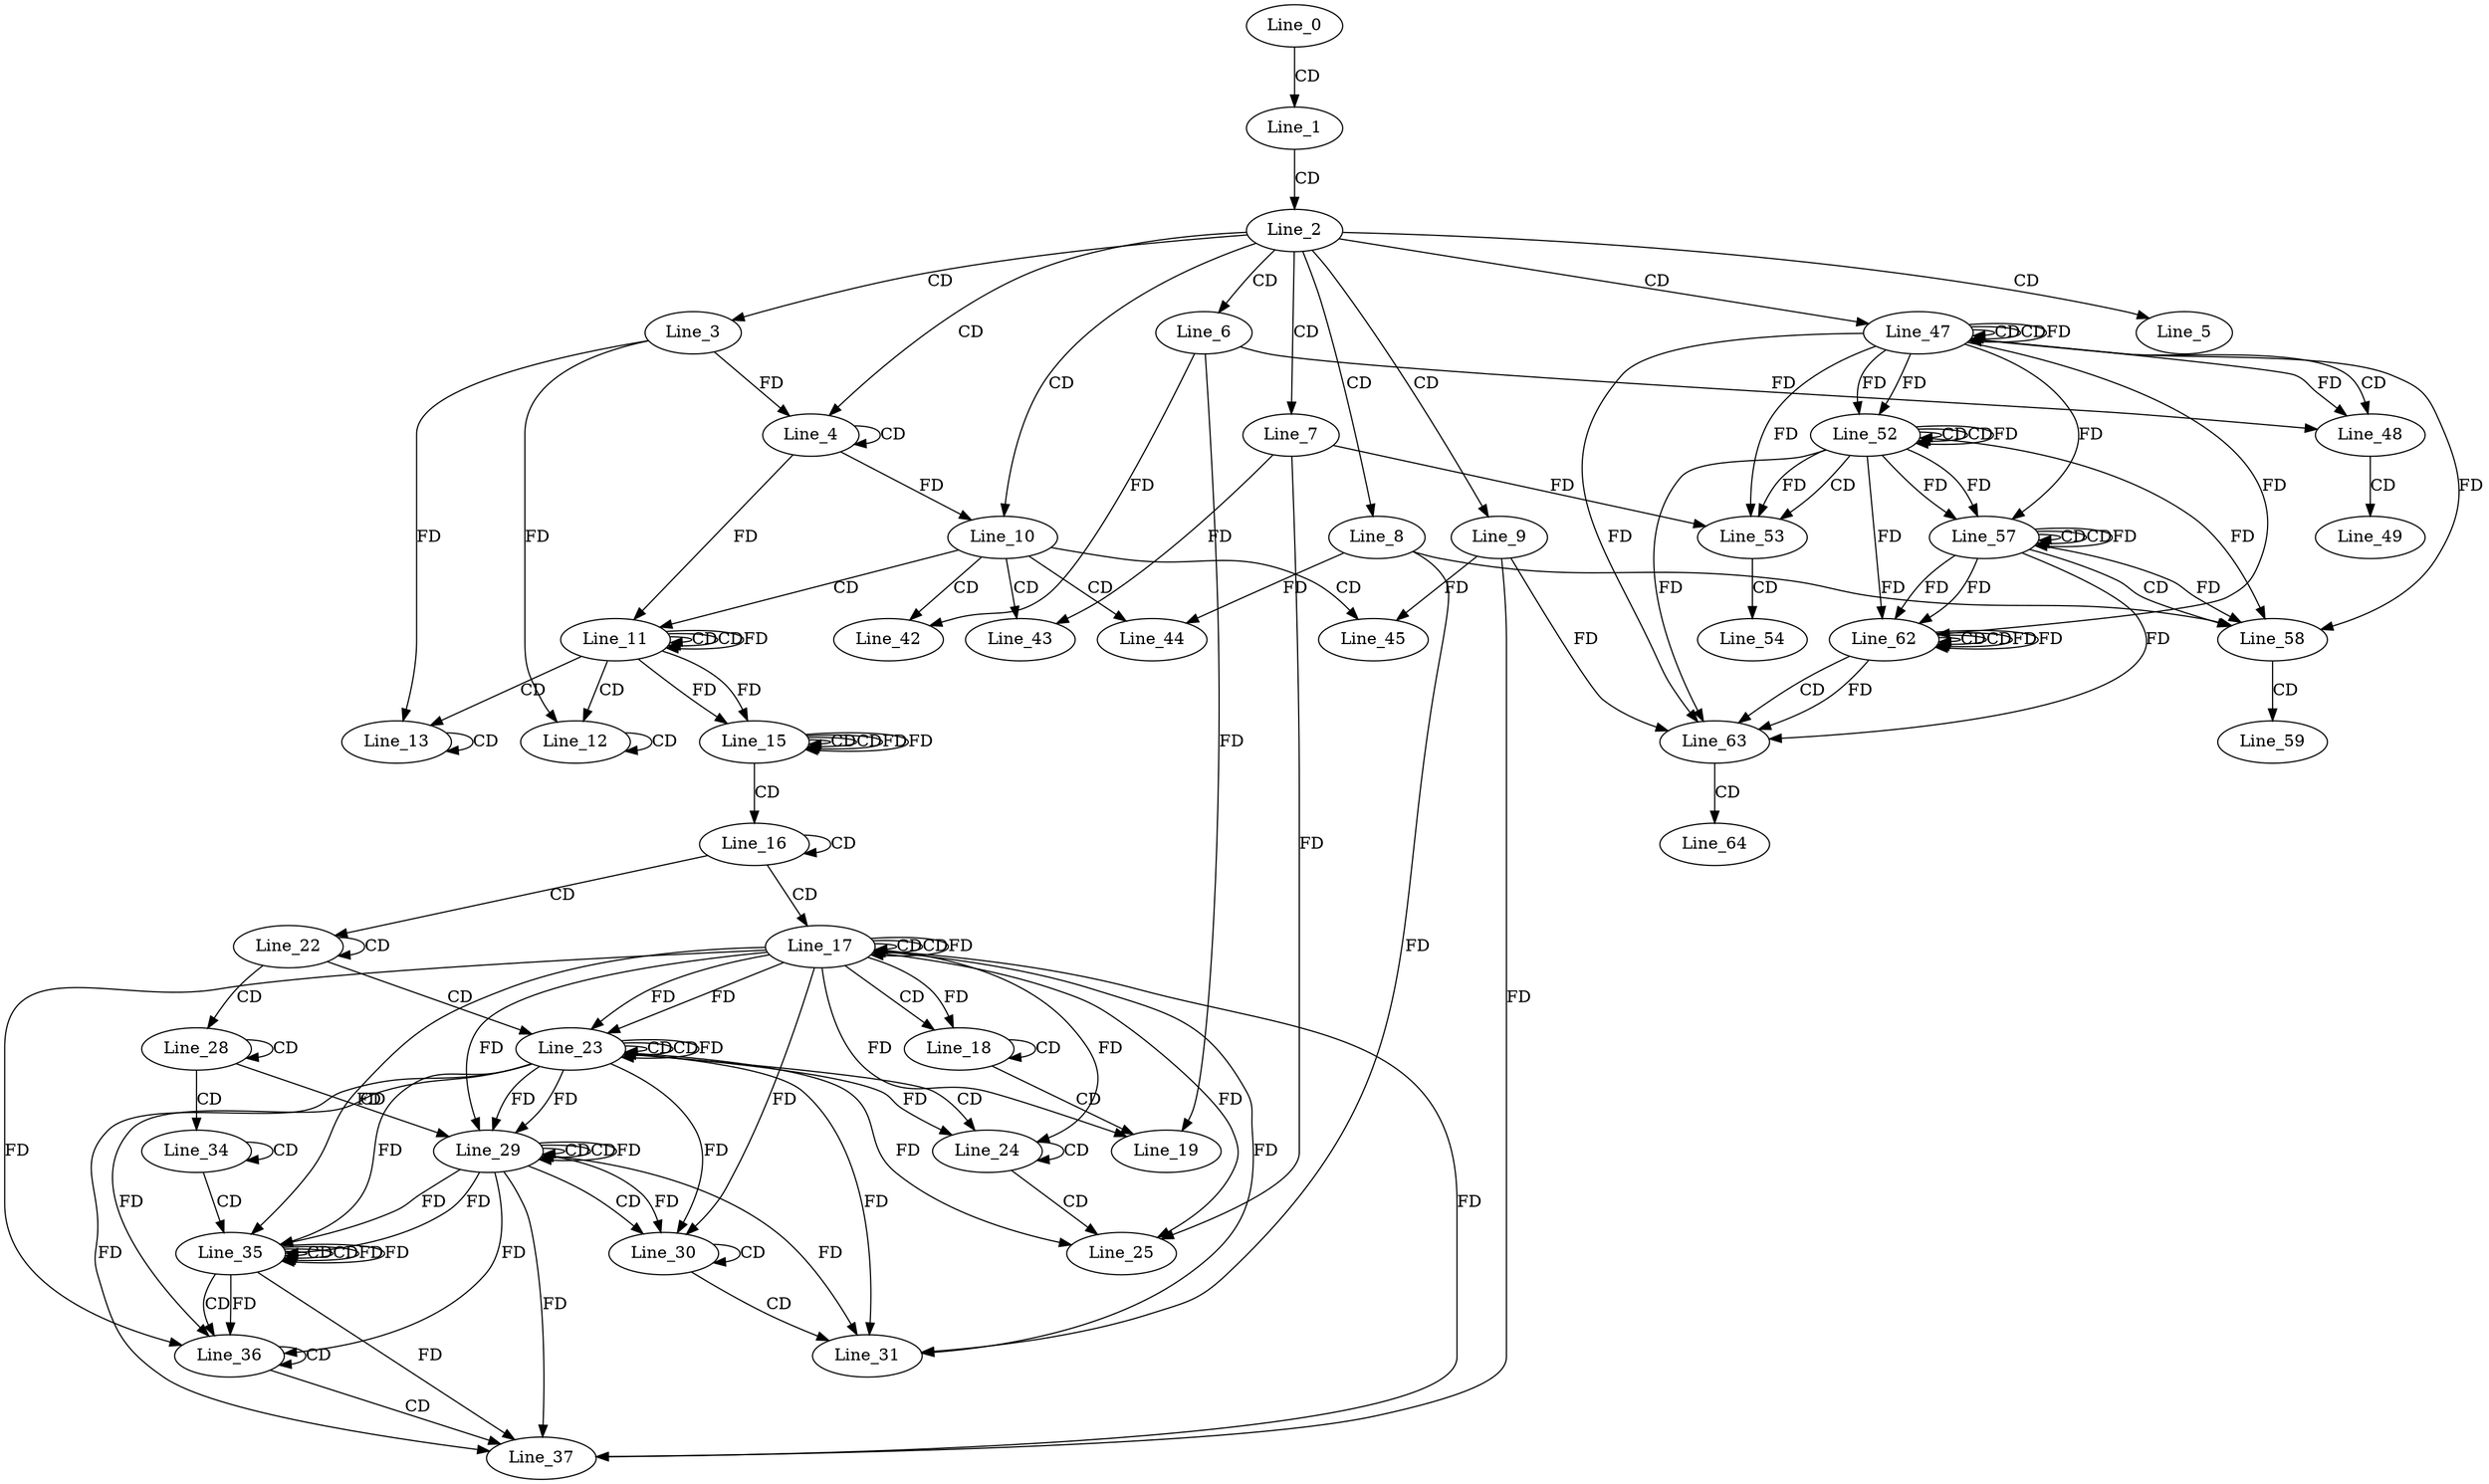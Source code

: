 digraph G {
  Line_0;
  Line_1;
  Line_2;
  Line_3;
  Line_4;
  Line_4;
  Line_5;
  Line_6;
  Line_7;
  Line_8;
  Line_9;
  Line_10;
  Line_11;
  Line_11;
  Line_11;
  Line_12;
  Line_12;
  Line_13;
  Line_13;
  Line_15;
  Line_15;
  Line_15;
  Line_16;
  Line_16;
  Line_17;
  Line_17;
  Line_17;
  Line_18;
  Line_18;
  Line_18;
  Line_19;
  Line_22;
  Line_22;
  Line_23;
  Line_23;
  Line_23;
  Line_24;
  Line_24;
  Line_24;
  Line_25;
  Line_28;
  Line_28;
  Line_29;
  Line_29;
  Line_29;
  Line_30;
  Line_30;
  Line_30;
  Line_31;
  Line_34;
  Line_34;
  Line_35;
  Line_35;
  Line_35;
  Line_36;
  Line_36;
  Line_36;
  Line_37;
  Line_42;
  Line_43;
  Line_44;
  Line_45;
  Line_47;
  Line_47;
  Line_47;
  Line_48;
  Line_48;
  Line_49;
  Line_52;
  Line_52;
  Line_52;
  Line_53;
  Line_53;
  Line_54;
  Line_57;
  Line_57;
  Line_57;
  Line_58;
  Line_58;
  Line_59;
  Line_62;
  Line_62;
  Line_62;
  Line_63;
  Line_63;
  Line_64;
  Line_0 -> Line_1 [ label="CD" ];
  Line_1 -> Line_2 [ label="CD" ];
  Line_2 -> Line_3 [ label="CD" ];
  Line_2 -> Line_4 [ label="CD" ];
  Line_4 -> Line_4 [ label="CD" ];
  Line_3 -> Line_4 [ label="FD" ];
  Line_2 -> Line_5 [ label="CD" ];
  Line_2 -> Line_6 [ label="CD" ];
  Line_2 -> Line_7 [ label="CD" ];
  Line_2 -> Line_8 [ label="CD" ];
  Line_2 -> Line_9 [ label="CD" ];
  Line_2 -> Line_10 [ label="CD" ];
  Line_4 -> Line_10 [ label="FD" ];
  Line_10 -> Line_11 [ label="CD" ];
  Line_11 -> Line_11 [ label="CD" ];
  Line_4 -> Line_11 [ label="FD" ];
  Line_11 -> Line_11 [ label="CD" ];
  Line_11 -> Line_11 [ label="FD" ];
  Line_11 -> Line_12 [ label="CD" ];
  Line_12 -> Line_12 [ label="CD" ];
  Line_3 -> Line_12 [ label="FD" ];
  Line_11 -> Line_13 [ label="CD" ];
  Line_13 -> Line_13 [ label="CD" ];
  Line_3 -> Line_13 [ label="FD" ];
  Line_15 -> Line_15 [ label="CD" ];
  Line_11 -> Line_15 [ label="FD" ];
  Line_15 -> Line_15 [ label="CD" ];
  Line_15 -> Line_15 [ label="FD" ];
  Line_11 -> Line_15 [ label="FD" ];
  Line_15 -> Line_16 [ label="CD" ];
  Line_16 -> Line_16 [ label="CD" ];
  Line_16 -> Line_17 [ label="CD" ];
  Line_17 -> Line_17 [ label="CD" ];
  Line_17 -> Line_17 [ label="CD" ];
  Line_17 -> Line_17 [ label="FD" ];
  Line_17 -> Line_18 [ label="CD" ];
  Line_18 -> Line_18 [ label="CD" ];
  Line_17 -> Line_18 [ label="FD" ];
  Line_18 -> Line_19 [ label="CD" ];
  Line_6 -> Line_19 [ label="FD" ];
  Line_17 -> Line_19 [ label="FD" ];
  Line_16 -> Line_22 [ label="CD" ];
  Line_22 -> Line_22 [ label="CD" ];
  Line_22 -> Line_23 [ label="CD" ];
  Line_23 -> Line_23 [ label="CD" ];
  Line_17 -> Line_23 [ label="FD" ];
  Line_23 -> Line_23 [ label="CD" ];
  Line_23 -> Line_23 [ label="FD" ];
  Line_17 -> Line_23 [ label="FD" ];
  Line_23 -> Line_24 [ label="CD" ];
  Line_24 -> Line_24 [ label="CD" ];
  Line_23 -> Line_24 [ label="FD" ];
  Line_17 -> Line_24 [ label="FD" ];
  Line_24 -> Line_25 [ label="CD" ];
  Line_7 -> Line_25 [ label="FD" ];
  Line_23 -> Line_25 [ label="FD" ];
  Line_17 -> Line_25 [ label="FD" ];
  Line_22 -> Line_28 [ label="CD" ];
  Line_28 -> Line_28 [ label="CD" ];
  Line_28 -> Line_29 [ label="CD" ];
  Line_29 -> Line_29 [ label="CD" ];
  Line_23 -> Line_29 [ label="FD" ];
  Line_29 -> Line_29 [ label="CD" ];
  Line_29 -> Line_29 [ label="FD" ];
  Line_23 -> Line_29 [ label="FD" ];
  Line_17 -> Line_29 [ label="FD" ];
  Line_29 -> Line_30 [ label="CD" ];
  Line_30 -> Line_30 [ label="CD" ];
  Line_29 -> Line_30 [ label="FD" ];
  Line_23 -> Line_30 [ label="FD" ];
  Line_17 -> Line_30 [ label="FD" ];
  Line_30 -> Line_31 [ label="CD" ];
  Line_8 -> Line_31 [ label="FD" ];
  Line_29 -> Line_31 [ label="FD" ];
  Line_23 -> Line_31 [ label="FD" ];
  Line_17 -> Line_31 [ label="FD" ];
  Line_28 -> Line_34 [ label="CD" ];
  Line_34 -> Line_34 [ label="CD" ];
  Line_34 -> Line_35 [ label="CD" ];
  Line_35 -> Line_35 [ label="CD" ];
  Line_29 -> Line_35 [ label="FD" ];
  Line_35 -> Line_35 [ label="CD" ];
  Line_35 -> Line_35 [ label="FD" ];
  Line_29 -> Line_35 [ label="FD" ];
  Line_23 -> Line_35 [ label="FD" ];
  Line_17 -> Line_35 [ label="FD" ];
  Line_35 -> Line_36 [ label="CD" ];
  Line_36 -> Line_36 [ label="CD" ];
  Line_35 -> Line_36 [ label="FD" ];
  Line_29 -> Line_36 [ label="FD" ];
  Line_23 -> Line_36 [ label="FD" ];
  Line_17 -> Line_36 [ label="FD" ];
  Line_36 -> Line_37 [ label="CD" ];
  Line_9 -> Line_37 [ label="FD" ];
  Line_35 -> Line_37 [ label="FD" ];
  Line_29 -> Line_37 [ label="FD" ];
  Line_23 -> Line_37 [ label="FD" ];
  Line_17 -> Line_37 [ label="FD" ];
  Line_10 -> Line_42 [ label="CD" ];
  Line_6 -> Line_42 [ label="FD" ];
  Line_10 -> Line_43 [ label="CD" ];
  Line_7 -> Line_43 [ label="FD" ];
  Line_10 -> Line_44 [ label="CD" ];
  Line_8 -> Line_44 [ label="FD" ];
  Line_10 -> Line_45 [ label="CD" ];
  Line_9 -> Line_45 [ label="FD" ];
  Line_2 -> Line_47 [ label="CD" ];
  Line_47 -> Line_47 [ label="CD" ];
  Line_47 -> Line_47 [ label="CD" ];
  Line_47 -> Line_47 [ label="FD" ];
  Line_47 -> Line_48 [ label="CD" ];
  Line_6 -> Line_48 [ label="FD" ];
  Line_47 -> Line_48 [ label="FD" ];
  Line_48 -> Line_49 [ label="CD" ];
  Line_52 -> Line_52 [ label="CD" ];
  Line_47 -> Line_52 [ label="FD" ];
  Line_52 -> Line_52 [ label="CD" ];
  Line_52 -> Line_52 [ label="FD" ];
  Line_47 -> Line_52 [ label="FD" ];
  Line_52 -> Line_53 [ label="CD" ];
  Line_7 -> Line_53 [ label="FD" ];
  Line_52 -> Line_53 [ label="FD" ];
  Line_47 -> Line_53 [ label="FD" ];
  Line_53 -> Line_54 [ label="CD" ];
  Line_57 -> Line_57 [ label="CD" ];
  Line_52 -> Line_57 [ label="FD" ];
  Line_57 -> Line_57 [ label="CD" ];
  Line_57 -> Line_57 [ label="FD" ];
  Line_52 -> Line_57 [ label="FD" ];
  Line_47 -> Line_57 [ label="FD" ];
  Line_57 -> Line_58 [ label="CD" ];
  Line_8 -> Line_58 [ label="FD" ];
  Line_57 -> Line_58 [ label="FD" ];
  Line_52 -> Line_58 [ label="FD" ];
  Line_47 -> Line_58 [ label="FD" ];
  Line_58 -> Line_59 [ label="CD" ];
  Line_62 -> Line_62 [ label="CD" ];
  Line_57 -> Line_62 [ label="FD" ];
  Line_62 -> Line_62 [ label="CD" ];
  Line_62 -> Line_62 [ label="FD" ];
  Line_57 -> Line_62 [ label="FD" ];
  Line_52 -> Line_62 [ label="FD" ];
  Line_47 -> Line_62 [ label="FD" ];
  Line_62 -> Line_63 [ label="CD" ];
  Line_9 -> Line_63 [ label="FD" ];
  Line_62 -> Line_63 [ label="FD" ];
  Line_57 -> Line_63 [ label="FD" ];
  Line_52 -> Line_63 [ label="FD" ];
  Line_47 -> Line_63 [ label="FD" ];
  Line_63 -> Line_64 [ label="CD" ];
  Line_15 -> Line_15 [ label="FD" ];
  Line_35 -> Line_35 [ label="FD" ];
  Line_62 -> Line_62 [ label="FD" ];
}
